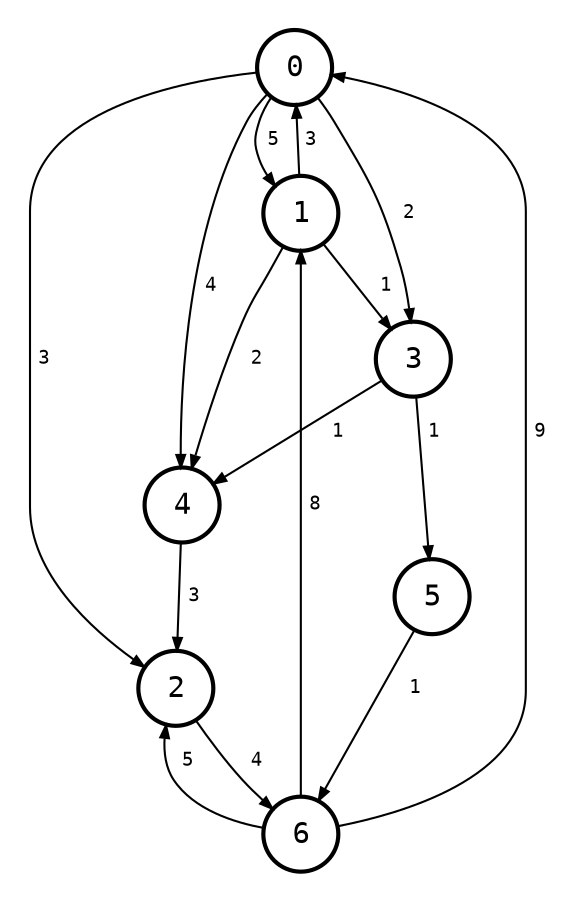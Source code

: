 digraph {
    node [shape=circle, style=bold; fontname=monospace, fixedsize=true, width=0.5];
    edge [arrowsize=0.6, fontname=monospace, fontsize=9];
    normalize=true;
    pad=0.2;
    newrank=true;
    ranksep=0.2;

    0 [
        label=<
            <table border="0" cellpadding="1" cellspacing="0">
                <tr>
                    <td>0</td>
                </tr>
            </table>
        >,
    ];

    1 [
        label=<
            <table border="0" cellpadding="1" cellspacing="0">
                <tr>
                    <td>1</td>
                </tr>
            </table>
        >,
    ];

    2 [
        label=<
            <table border="0" cellpadding="1" cellspacing="0">
                <tr>
                    <td>2</td>
                </tr>
            </table>
        >,
    ];

    3 [
        label=<
            <table border="0" cellpadding="1" cellspacing="0">
                <tr>
                    <td>3</td>
                </tr>
            </table>
        >,
    ];

    4 [
        label=<
            <table border="0" cellpadding="1" cellspacing="0">
                <tr>
                    <td>4</td>
                </tr>
            </table>
        >,
    ];

    5 [
        label=<
            <table border="0" cellpadding="1" cellspacing="0">
                <tr>
                    <td>5</td>
                </tr>
            </table>
        >,
    ];

    6 [
        label=<
            <table border="0" cellpadding="1" cellspacing="0">
                <tr>
                    <td>6</td>
                </tr>
            </table>
        >,
    ];

    0 -> 1 [
        label=<
            <table border="0" cellpadding="4" cellspacing="0">
                <tr>
                    <td>5</td>
                </tr>
            </table>
        >,
    ];

    0 -> 2 [
        label=<
            <table border="0" cellpadding="4" cellspacing="0">
                <tr>
                    <td>3</td>
                </tr>
            </table>
        >,
    ];

    0 -> 3 [
        label=<
            <table border="0" cellpadding="4" cellspacing="0">
                <tr>
                    <td>2</td>
                </tr>
            </table>
        >,
    ];

    0 -> 4 [
        label=<
            <table border="0" cellpadding="4" cellspacing="0">
                <tr>
                    <td>4</td>
                </tr>
            </table>
        >,
    ];
    1 -> 0 [
        label=<
            <table border="0" cellpadding="4" cellspacing="0">
                <tr>
                    <td>3</td>
                </tr>
            </table>
        >,
    ];
    1 -> 3 [
        label=<
            <table border="0" cellpadding="4" cellspacing="0">
                <tr>
                    <td>1</td>
                </tr>
            </table>
        >,
    ];

    1 -> 4 [
        label=<
            <table border="0" cellpadding="4" cellspacing="0">
                <tr>
                    <td>2</td>
                </tr>
            </table>
        >,
    ];
    2 -> 6 [
        label=<
            <table border="0" cellpadding="4" cellspacing="0">
                <tr>
                    <td>4</td>
                </tr>
            </table>
        >,
    ];
    3 -> 4 [
        label=<
            <table border="0" cellpadding="4" cellspacing="0">
                <tr>
                    <td>1</td>
                </tr>
            </table>
        >,
    ];

    3 -> 5 [
        label=<
            <table border="0" cellpadding="4" cellspacing="0">
                <tr>
                    <td>1</td>
                </tr>
            </table>
        >,
    ];
    4 -> 2 [
        label=<
            <table border="0" cellpadding="4" cellspacing="0">
                <tr>
                    <td>3</td>
                </tr>
            </table>
        >,
    ];
    5 -> 6 [
        label=<
            <table border="0" cellpadding="4" cellspacing="0">
                <tr>
                    <td>1</td>
                </tr>
            </table>
        >,
    ];

    6 -> 0 [
        label=<
            <table border="0" cellpadding="4" cellspacing="0">
                <tr>
                    <td>9</td>
                </tr>
            </table>
        >,
    ];


    6 -> 1 [
        label=<
            <table border="0" cellpadding="4" cellspacing="0">
                <tr>
                    <td>8</td>
                </tr>
            </table>
        >,
    ];

    6 -> 2 [
        label=<
            <table border="0" cellpadding="4" cellspacing="0">
                <tr>
                    <td>5</td>
                </tr>
            </table>
        >,
    ];
}